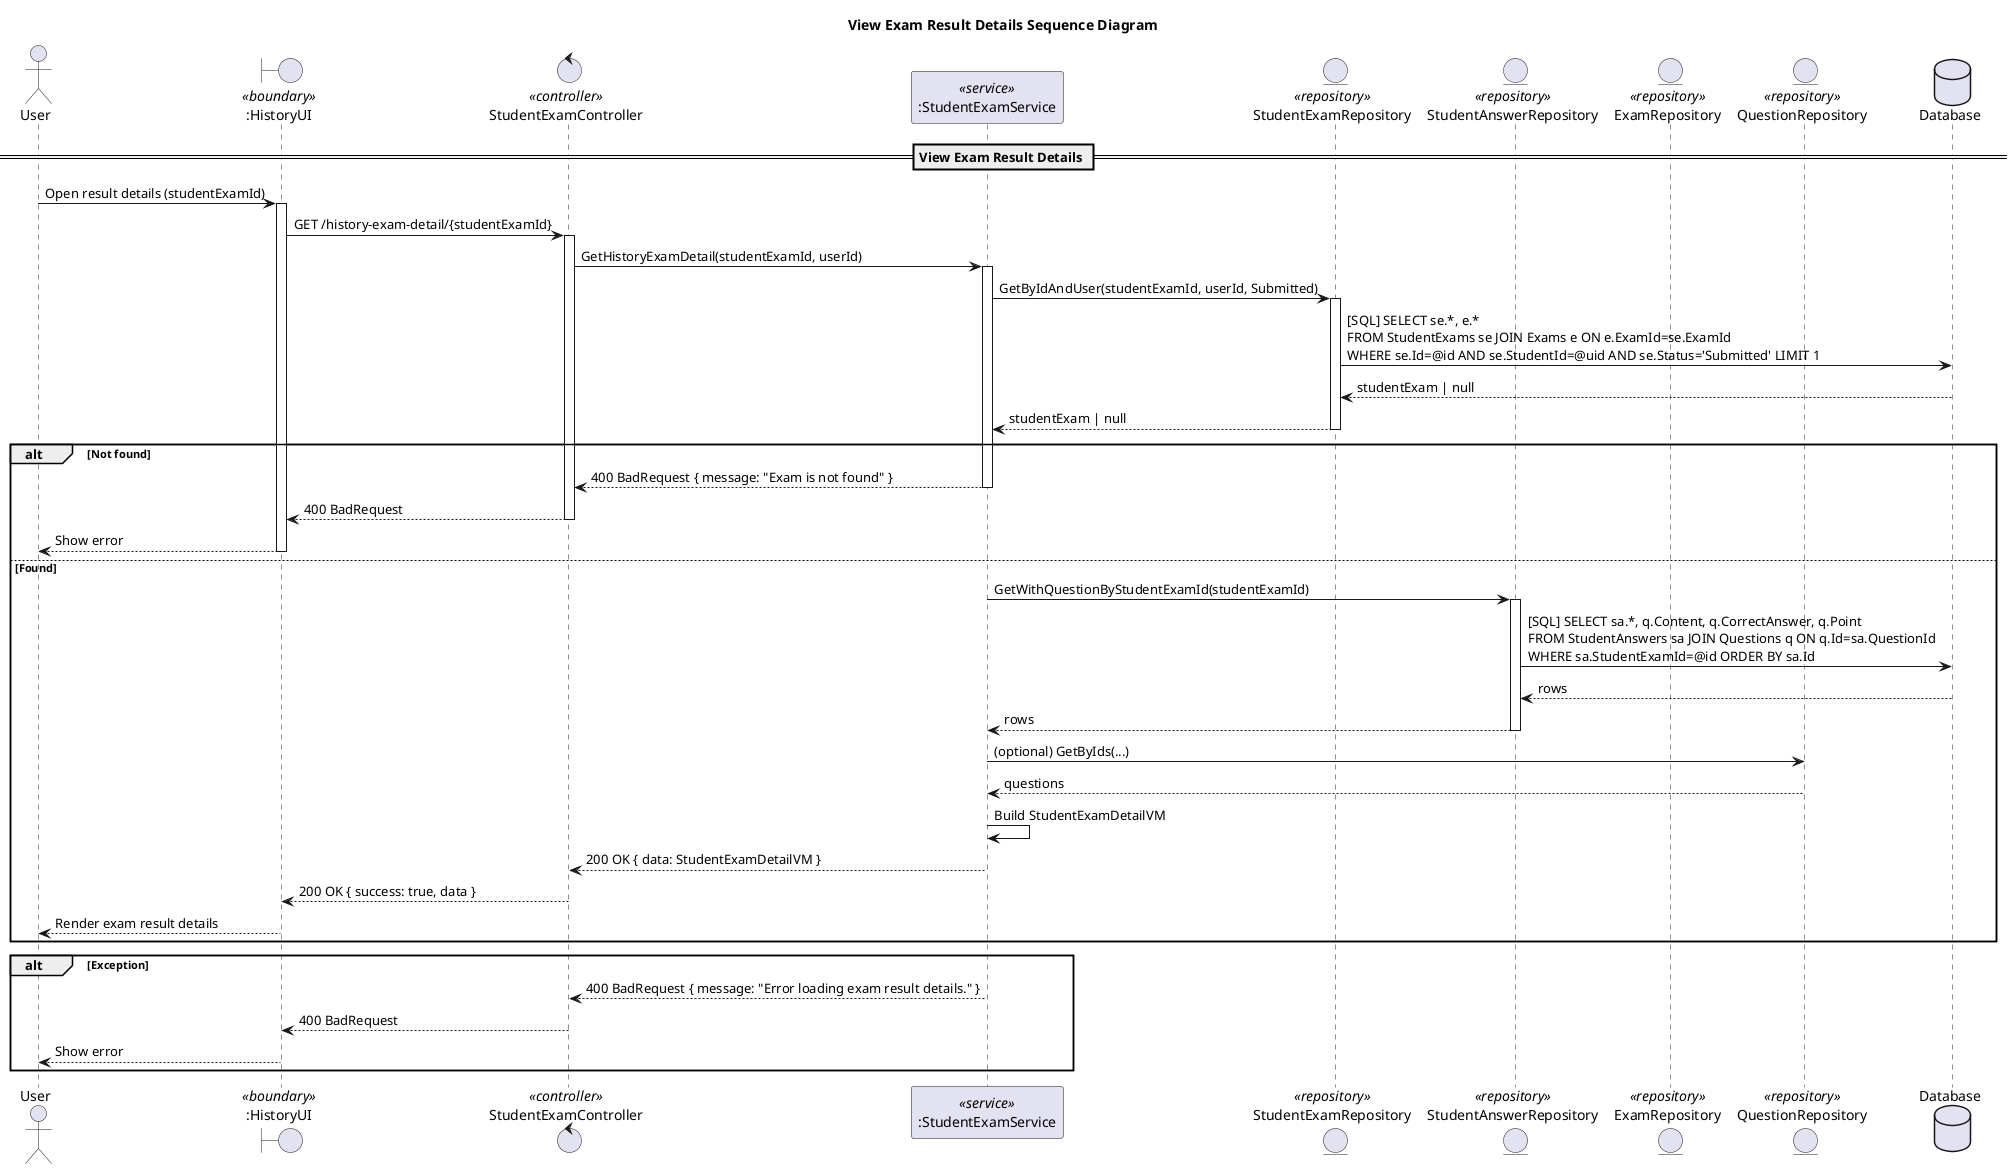 @startuml
title View Exam Result Details Sequence Diagram 

actor "User" as Client
boundary ":HistoryUI" as UI <<boundary>>
control "StudentExamController" as Controller <<controller>>
participant ":StudentExamService" as Service <<service>>


entity "StudentExamRepository" as StuExamRepo <<repository>>
entity "StudentAnswerRepository" as AnswerRepo <<repository>>
entity "ExamRepository" as ExamRepo <<repository>>
entity "QuestionRepository" as QRepo <<repository>>

database "Database" as DB

== View Exam Result Details ==

Client -> UI: Open result details (studentExamId)
activate UI
UI -> Controller: GET /history-exam-detail/{studentExamId}
activate Controller
Controller -> Service: GetHistoryExamDetail(studentExamId, userId)
activate Service

' --- Load StudentExam (+ Exam) ---
Service -> StuExamRepo: GetByIdAndUser(studentExamId, userId, Submitted)
activate StuExamRepo
StuExamRepo -> DB: [SQL] SELECT se.*, e.*\nFROM StudentExams se JOIN Exams e ON e.ExamId=se.ExamId\nWHERE se.Id=@id AND se.StudentId=@uid AND se.Status='Submitted' LIMIT 1
DB --> StuExamRepo: studentExam | null
StuExamRepo --> Service: studentExam | null
deactivate StuExamRepo

alt Not found
  Service --> Controller: 400 BadRequest { message: "Exam is not found" }
  deactivate Service
  Controller --> UI: 400 BadRequest
  deactivate Controller
  UI --> Client: Show error
  deactivate UI
else Found
  ' --- Get answers (+ Question) ---
  Service -> AnswerRepo: GetWithQuestionByStudentExamId(studentExamId)
  activate AnswerRepo
  AnswerRepo -> DB: [SQL] SELECT sa.*, q.Content, q.CorrectAnswer, q.Point\nFROM StudentAnswers sa JOIN Questions q ON q.Id=sa.QuestionId\nWHERE sa.StudentExamId=@id ORDER BY sa.Id
  DB --> AnswerRepo: rows
  AnswerRepo --> Service: rows
  deactivate AnswerRepo

  ' (Optional) extra question info if needed
  Service -> QRepo: (optional) GetByIds(...)
  QRepo --> Service: questions

  ' --- Map to VM (include AnswerDetail if IsShowResult) ---
  Service -> Service: Build StudentExamDetailVM

  Service --> Controller: 200 OK { data: StudentExamDetailVM }
  deactivate Service
  Controller --> UI: 200 OK { success: true, data }
  deactivate Controller
  UI --> Client: Render exam result details
  deactivate UI
end alt

' --- Exception path ---
alt Exception
  Service --> Controller: 400 BadRequest { message: "Error loading exam result details." }
  deactivate Service
  Controller --> UI: 400 BadRequest
  deactivate Controller
  UI --> Client: Show error
  deactivate UI
end alt
@enduml
